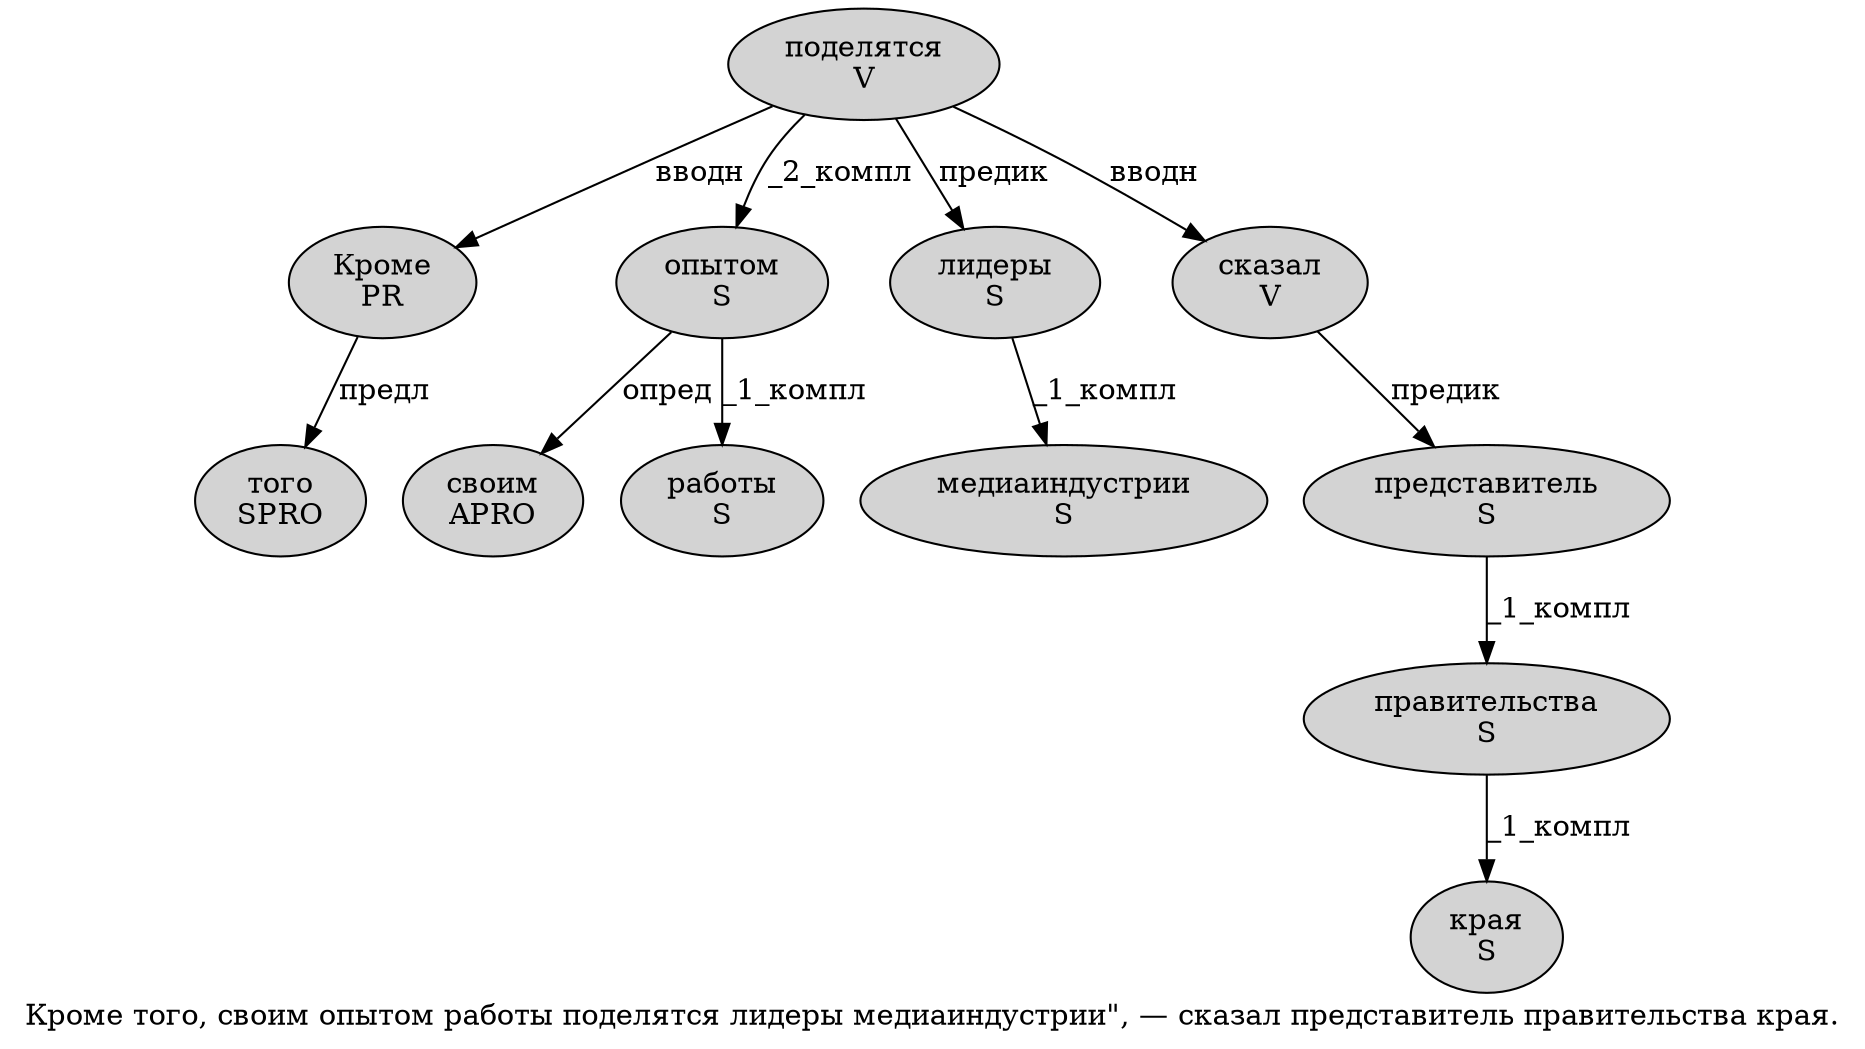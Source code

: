digraph SENTENCE_324 {
	graph [label="Кроме того, своим опытом работы поделятся лидеры медиаиндустрии\", — сказал представитель правительства края."]
	node [style=filled]
		0 [label="Кроме
PR" color="" fillcolor=lightgray penwidth=1 shape=ellipse]
		1 [label="того
SPRO" color="" fillcolor=lightgray penwidth=1 shape=ellipse]
		3 [label="своим
APRO" color="" fillcolor=lightgray penwidth=1 shape=ellipse]
		4 [label="опытом
S" color="" fillcolor=lightgray penwidth=1 shape=ellipse]
		5 [label="работы
S" color="" fillcolor=lightgray penwidth=1 shape=ellipse]
		6 [label="поделятся
V" color="" fillcolor=lightgray penwidth=1 shape=ellipse]
		7 [label="лидеры
S" color="" fillcolor=lightgray penwidth=1 shape=ellipse]
		8 [label="медиаиндустрии
S" color="" fillcolor=lightgray penwidth=1 shape=ellipse]
		12 [label="сказал
V" color="" fillcolor=lightgray penwidth=1 shape=ellipse]
		13 [label="представитель
S" color="" fillcolor=lightgray penwidth=1 shape=ellipse]
		14 [label="правительства
S" color="" fillcolor=lightgray penwidth=1 shape=ellipse]
		15 [label="края
S" color="" fillcolor=lightgray penwidth=1 shape=ellipse]
			7 -> 8 [label="_1_компл"]
			6 -> 0 [label="вводн"]
			6 -> 4 [label="_2_компл"]
			6 -> 7 [label="предик"]
			6 -> 12 [label="вводн"]
			4 -> 3 [label="опред"]
			4 -> 5 [label="_1_компл"]
			14 -> 15 [label="_1_компл"]
			13 -> 14 [label="_1_компл"]
			0 -> 1 [label="предл"]
			12 -> 13 [label="предик"]
}